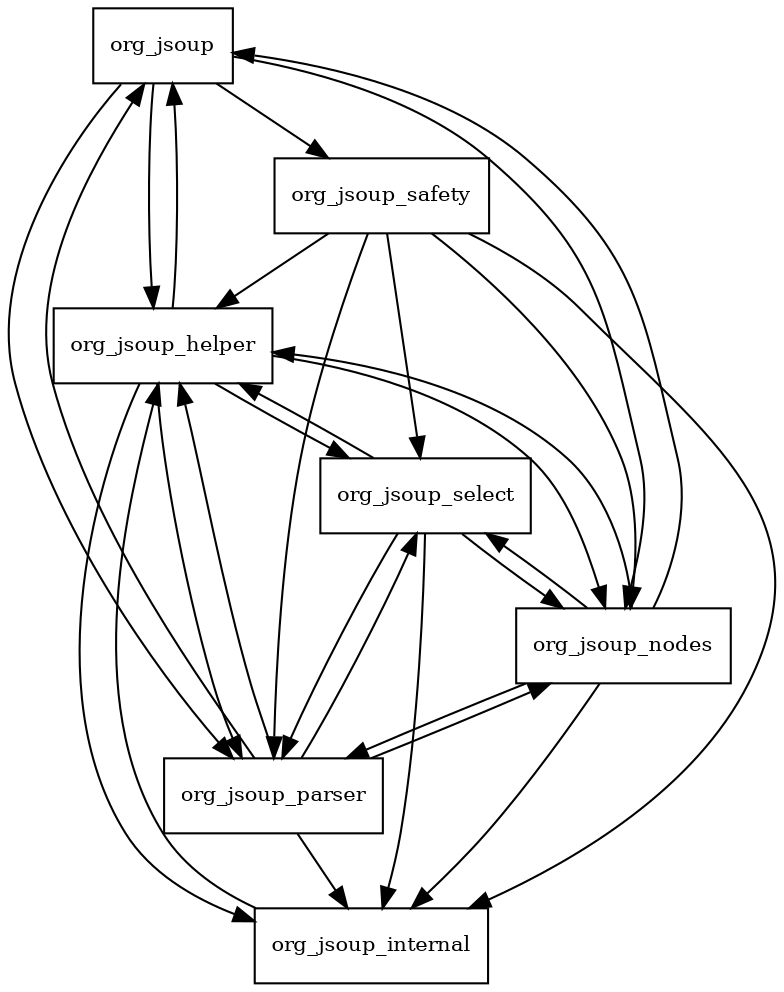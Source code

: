 digraph jsoup_1_11_3_package_dependencies {
  node [shape = box, fontsize=10.0];
  org_jsoup -> org_jsoup_helper;
  org_jsoup -> org_jsoup_nodes;
  org_jsoup -> org_jsoup_parser;
  org_jsoup -> org_jsoup_safety;
  org_jsoup_helper -> org_jsoup;
  org_jsoup_helper -> org_jsoup_internal;
  org_jsoup_helper -> org_jsoup_nodes;
  org_jsoup_helper -> org_jsoup_parser;
  org_jsoup_helper -> org_jsoup_select;
  org_jsoup_internal -> org_jsoup_helper;
  org_jsoup_nodes -> org_jsoup;
  org_jsoup_nodes -> org_jsoup_helper;
  org_jsoup_nodes -> org_jsoup_internal;
  org_jsoup_nodes -> org_jsoup_parser;
  org_jsoup_nodes -> org_jsoup_select;
  org_jsoup_parser -> org_jsoup;
  org_jsoup_parser -> org_jsoup_helper;
  org_jsoup_parser -> org_jsoup_internal;
  org_jsoup_parser -> org_jsoup_nodes;
  org_jsoup_parser -> org_jsoup_select;
  org_jsoup_safety -> org_jsoup_helper;
  org_jsoup_safety -> org_jsoup_internal;
  org_jsoup_safety -> org_jsoup_nodes;
  org_jsoup_safety -> org_jsoup_parser;
  org_jsoup_safety -> org_jsoup_select;
  org_jsoup_select -> org_jsoup_helper;
  org_jsoup_select -> org_jsoup_internal;
  org_jsoup_select -> org_jsoup_nodes;
  org_jsoup_select -> org_jsoup_parser;
}

